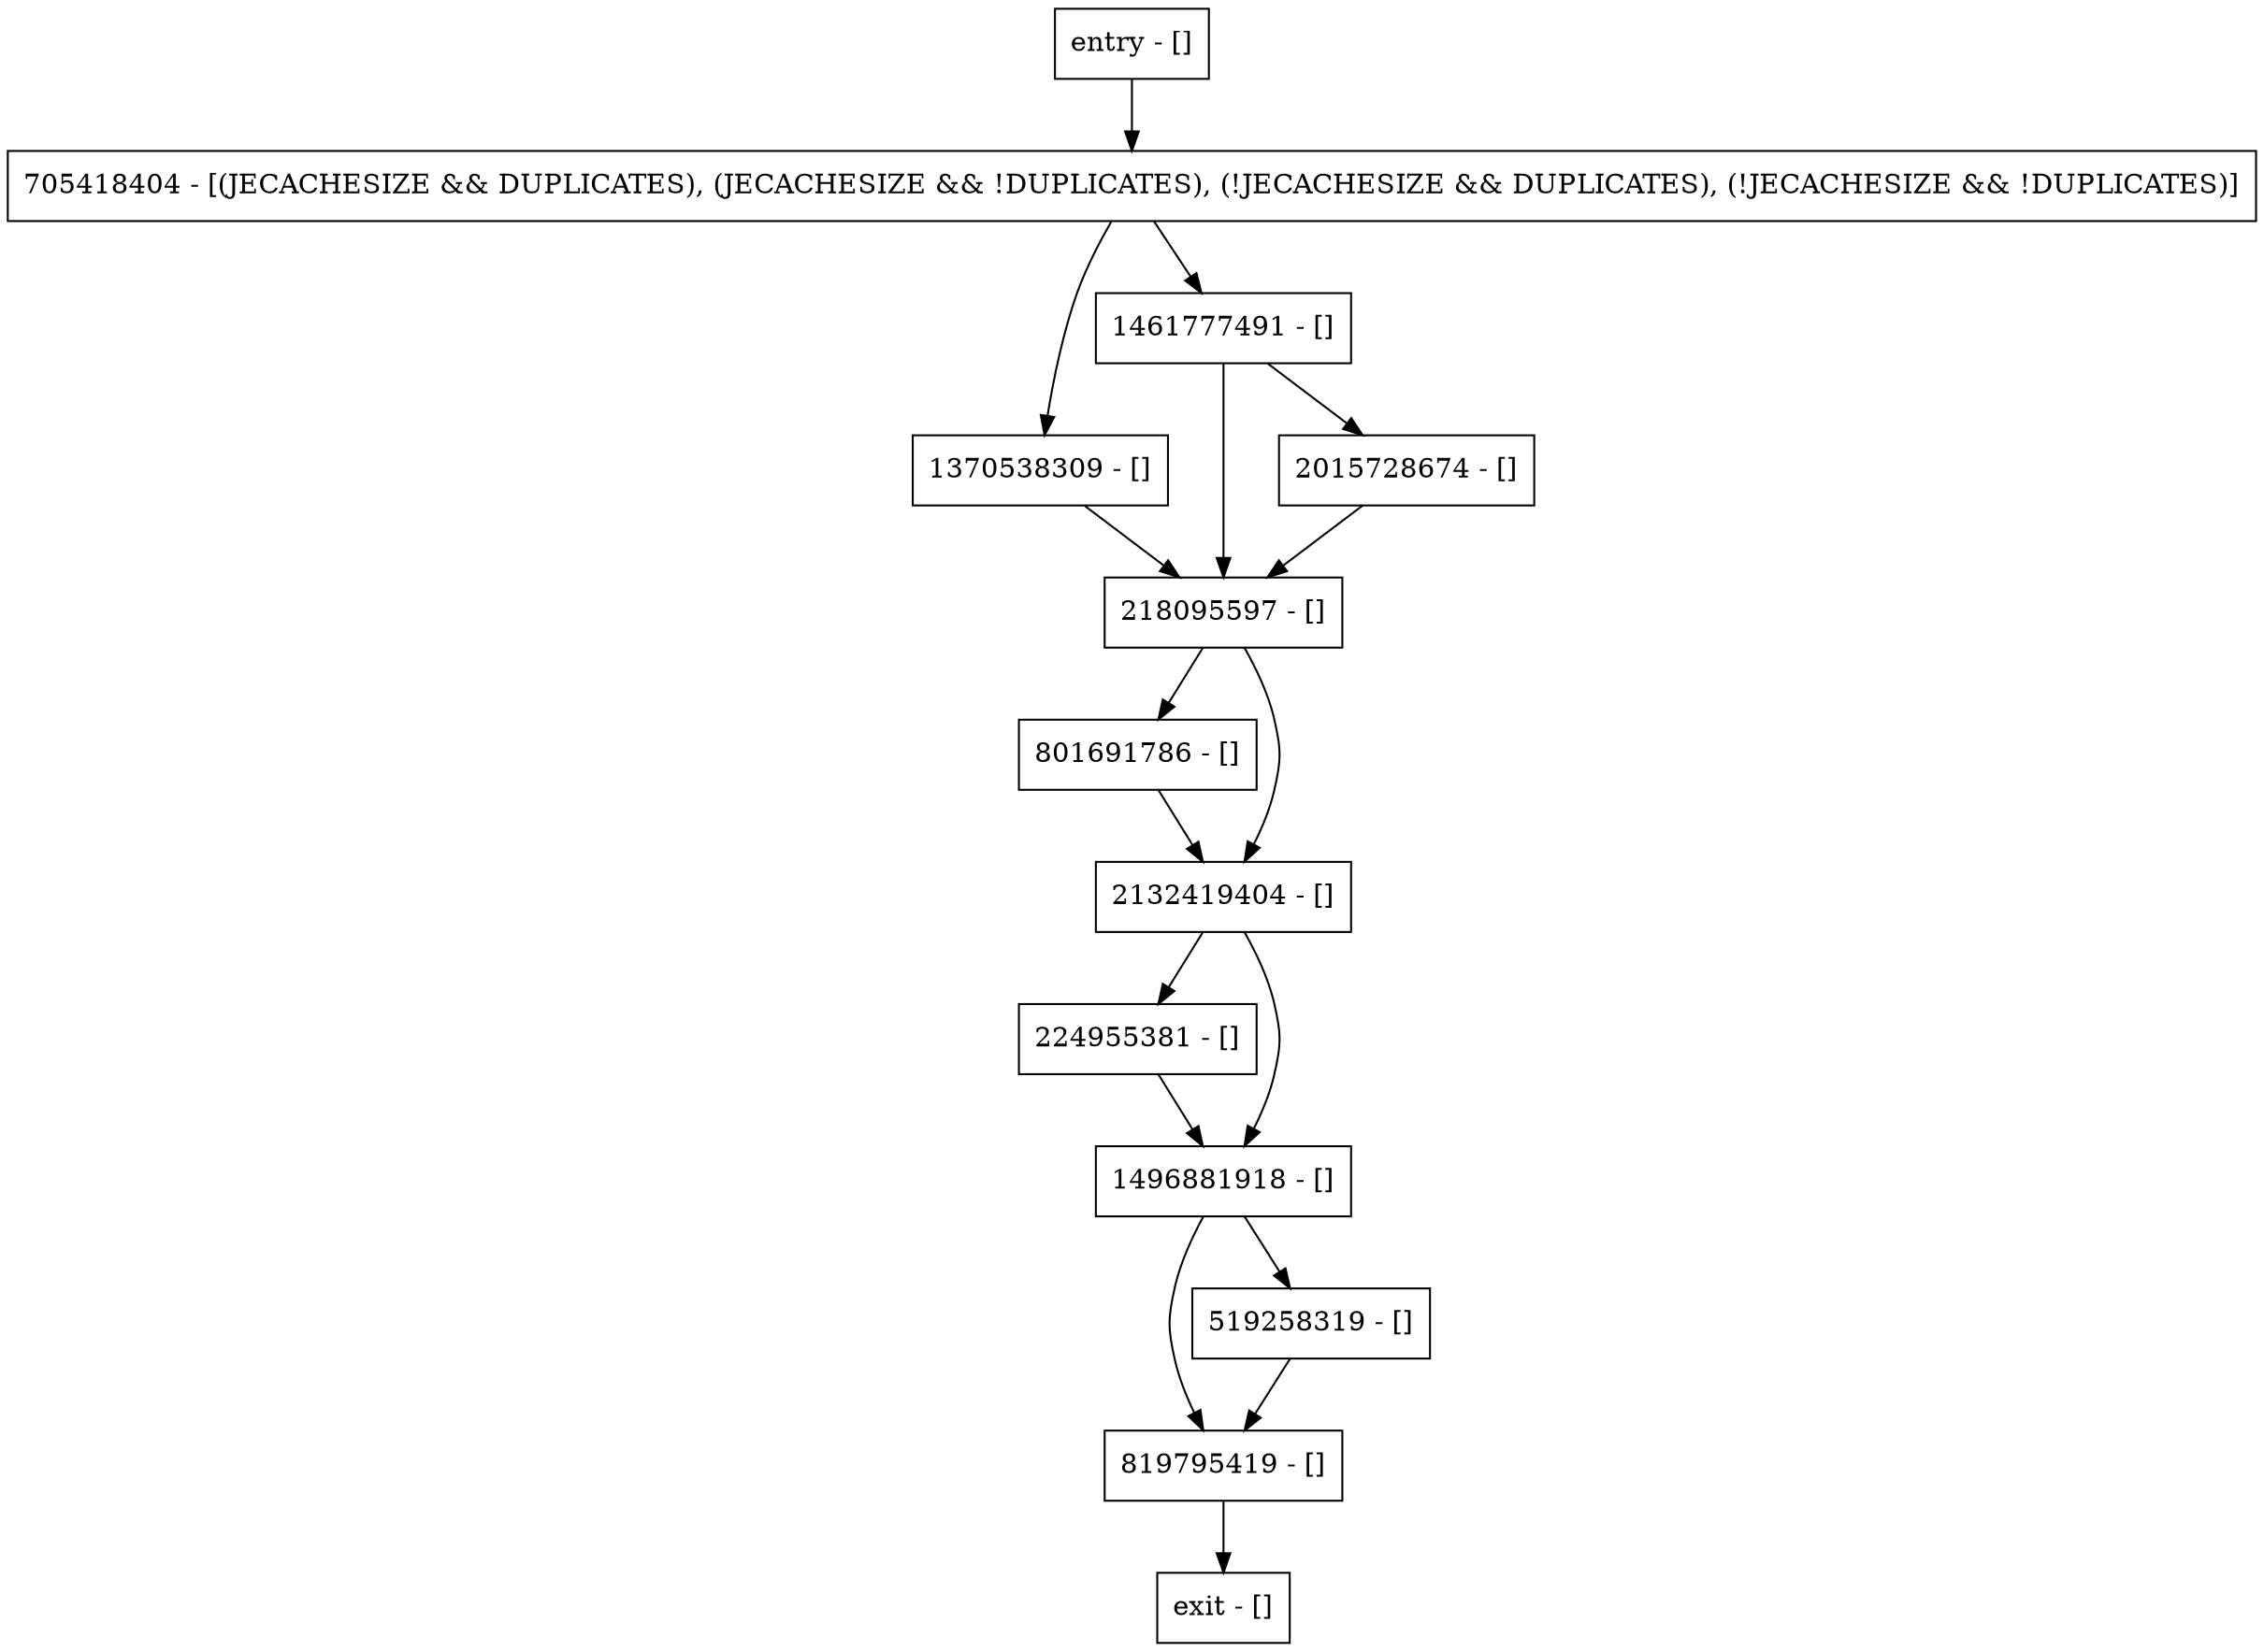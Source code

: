 digraph writeToLog {
node [shape=record];
801691786 [label="801691786 - []"];
819795419 [label="819795419 - []"];
224955381 [label="224955381 - []"];
705418404 [label="705418404 - [(JECACHESIZE && DUPLICATES), (JECACHESIZE && !DUPLICATES), (!JECACHESIZE && DUPLICATES), (!JECACHESIZE && !DUPLICATES)]"];
1370538309 [label="1370538309 - []"];
1496881918 [label="1496881918 - []"];
entry [label="entry - []"];
exit [label="exit - []"];
1461777491 [label="1461777491 - []"];
2132419404 [label="2132419404 - []"];
218095597 [label="218095597 - []"];
519258319 [label="519258319 - []"];
2015728674 [label="2015728674 - []"];
entry;
exit;
801691786 -> 2132419404;
819795419 -> exit;
224955381 -> 1496881918;
705418404 -> 1461777491;
705418404 -> 1370538309;
1370538309 -> 218095597;
1496881918 -> 819795419;
1496881918 -> 519258319;
entry -> 705418404;
1461777491 -> 218095597;
1461777491 -> 2015728674;
2132419404 -> 224955381;
2132419404 -> 1496881918;
218095597 -> 801691786;
218095597 -> 2132419404;
519258319 -> 819795419;
2015728674 -> 218095597;
}
